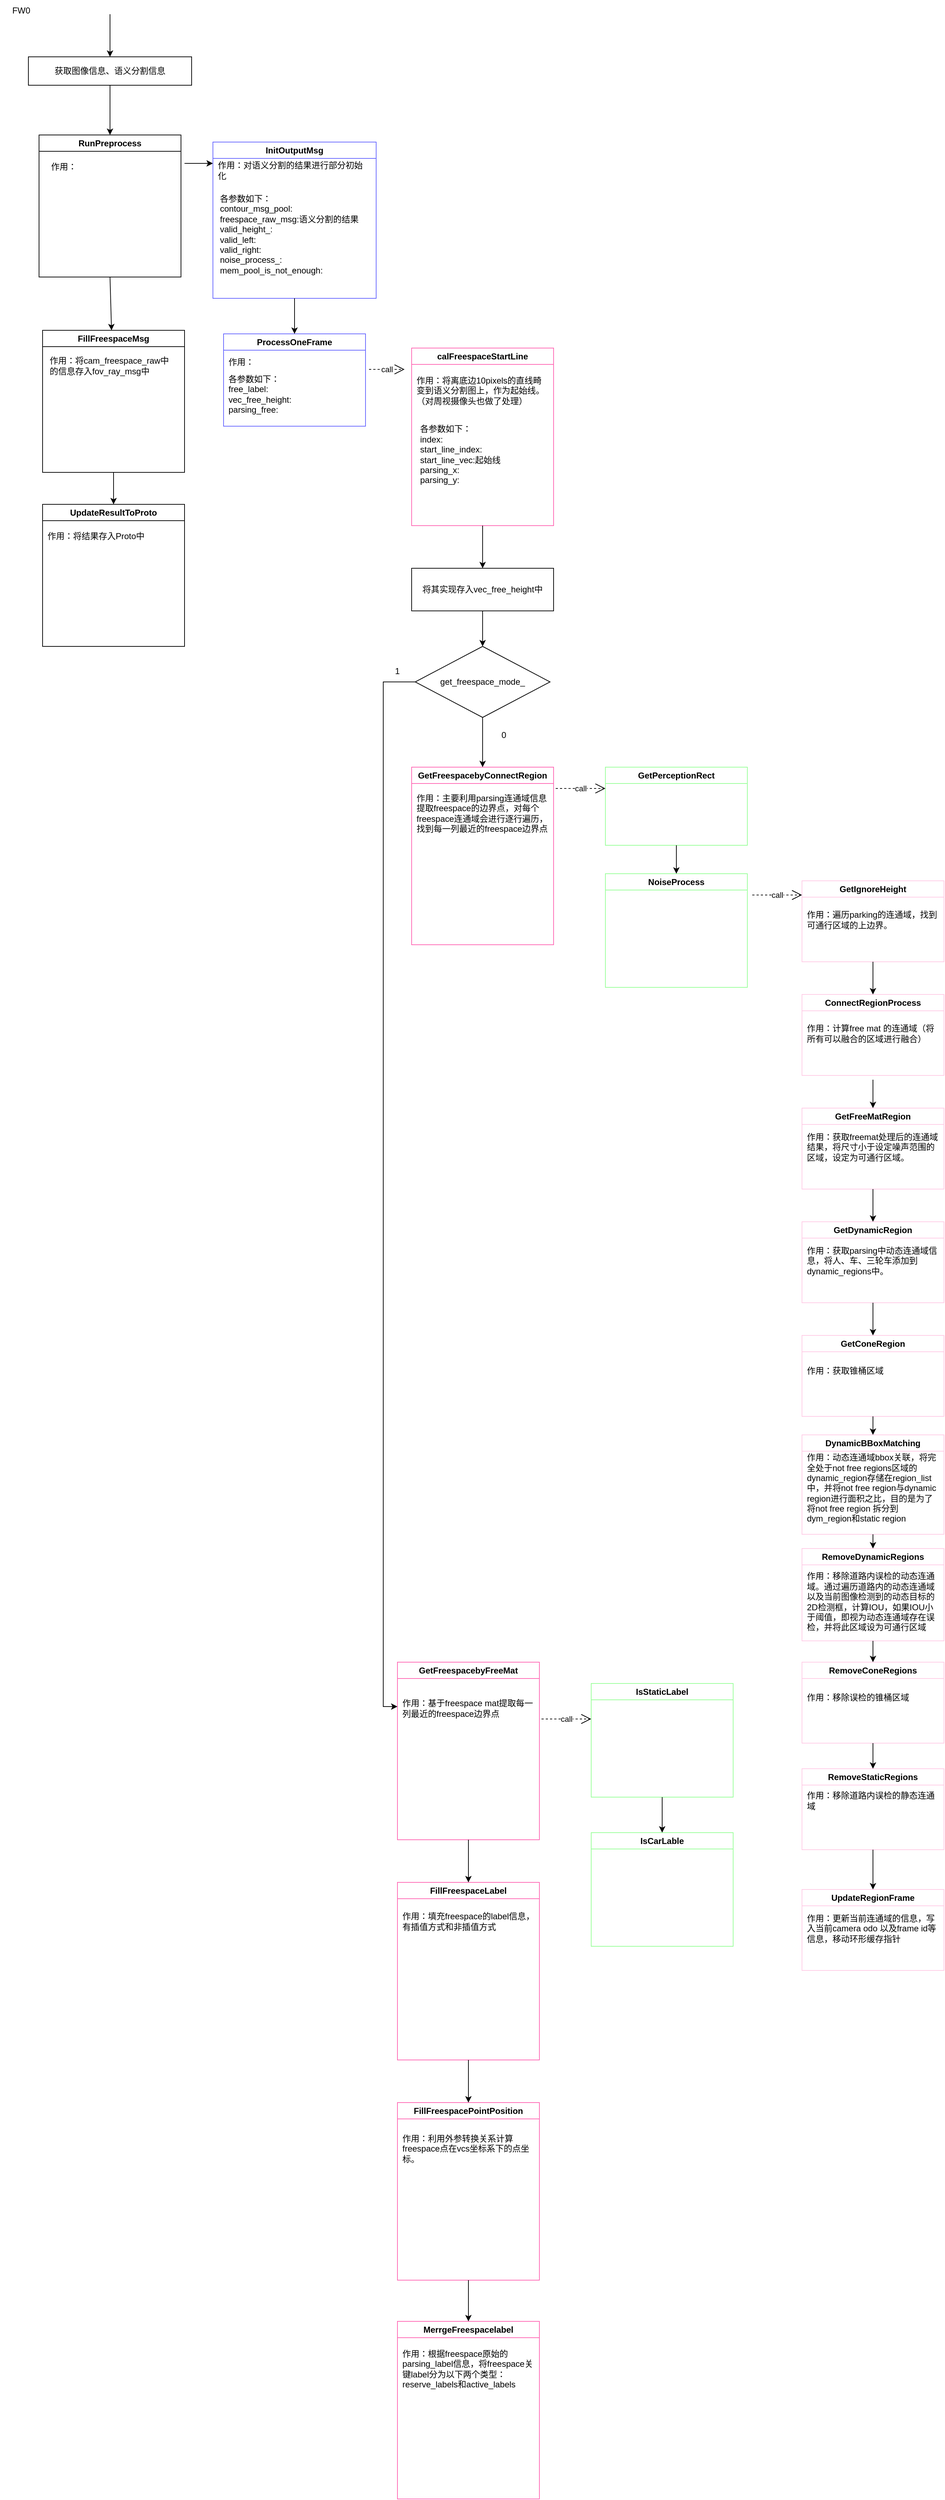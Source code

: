 <mxfile version="21.2.7" type="github">
  <diagram name="第 1 页" id="57BuNKa8IsS4j7cQpLVn">
    <mxGraphModel dx="1763" dy="998" grid="1" gridSize="10" guides="1" tooltips="1" connect="1" arrows="1" fold="1" page="1" pageScale="1" pageWidth="827" pageHeight="1169" math="0" shadow="0">
      <root>
        <mxCell id="0" />
        <mxCell id="1" parent="0" />
        <mxCell id="pPGo_pkk9lnaHYxOd3pL-1" value="FW0" style="text;html=1;strokeColor=none;fillColor=none;align=center;verticalAlign=middle;whiteSpace=wrap;rounded=0;" vertex="1" parent="1">
          <mxGeometry x="60" y="20" width="60" height="30" as="geometry" />
        </mxCell>
        <mxCell id="pPGo_pkk9lnaHYxOd3pL-2" value="获取图像信息、语义分割信息&lt;br&gt;" style="rounded=0;whiteSpace=wrap;html=1;" vertex="1" parent="1">
          <mxGeometry x="100" y="100" width="230" height="40" as="geometry" />
        </mxCell>
        <mxCell id="pPGo_pkk9lnaHYxOd3pL-3" value="" style="endArrow=classic;html=1;rounded=0;entryX=0.5;entryY=0;entryDx=0;entryDy=0;" edge="1" parent="1" target="pPGo_pkk9lnaHYxOd3pL-2">
          <mxGeometry width="50" height="50" relative="1" as="geometry">
            <mxPoint x="215" y="40" as="sourcePoint" />
            <mxPoint x="440" y="200" as="targetPoint" />
          </mxGeometry>
        </mxCell>
        <mxCell id="pPGo_pkk9lnaHYxOd3pL-4" value="RunPreprocess" style="swimlane;whiteSpace=wrap;html=1;" vertex="1" parent="1">
          <mxGeometry x="115" y="210" width="200" height="200" as="geometry" />
        </mxCell>
        <mxCell id="pPGo_pkk9lnaHYxOd3pL-6" value="作用：" style="text;html=1;strokeColor=none;fillColor=none;align=center;verticalAlign=middle;whiteSpace=wrap;rounded=0;" vertex="1" parent="pPGo_pkk9lnaHYxOd3pL-4">
          <mxGeometry x="5" y="30" width="60" height="30" as="geometry" />
        </mxCell>
        <mxCell id="pPGo_pkk9lnaHYxOd3pL-5" value="" style="endArrow=classic;html=1;rounded=0;exitX=0.5;exitY=1;exitDx=0;exitDy=0;entryX=0.5;entryY=0;entryDx=0;entryDy=0;" edge="1" parent="1" source="pPGo_pkk9lnaHYxOd3pL-2" target="pPGo_pkk9lnaHYxOd3pL-4">
          <mxGeometry width="50" height="50" relative="1" as="geometry">
            <mxPoint x="390" y="250" as="sourcePoint" />
            <mxPoint x="440" y="200" as="targetPoint" />
          </mxGeometry>
        </mxCell>
        <mxCell id="pPGo_pkk9lnaHYxOd3pL-8" value="" style="endArrow=classic;html=1;rounded=0;" edge="1" parent="1">
          <mxGeometry width="50" height="50" relative="1" as="geometry">
            <mxPoint x="320" y="250" as="sourcePoint" />
            <mxPoint x="360" y="250" as="targetPoint" />
          </mxGeometry>
        </mxCell>
        <mxCell id="pPGo_pkk9lnaHYxOd3pL-10" value="InitOutputMsg" style="swimlane;whiteSpace=wrap;html=1;strokeColor=#6666FF;" vertex="1" parent="1">
          <mxGeometry x="360" y="220" width="230" height="220" as="geometry" />
        </mxCell>
        <mxCell id="pPGo_pkk9lnaHYxOd3pL-11" value="作用：对语义分割的结果进行部分初始化" style="text;html=1;strokeColor=none;fillColor=none;align=left;verticalAlign=middle;whiteSpace=wrap;rounded=0;" vertex="1" parent="pPGo_pkk9lnaHYxOd3pL-10">
          <mxGeometry x="5" y="30" width="215" height="20" as="geometry" />
        </mxCell>
        <mxCell id="pPGo_pkk9lnaHYxOd3pL-12" value="各参数如下：&lt;br&gt;contour_msg_pool:&lt;br&gt;freespace_raw_msg:语义分割的结果&lt;br&gt;valid_height_:&lt;br&gt;valid_left:&lt;br&gt;valid_right:&lt;br&gt;noise_process_:&lt;br&gt;mem_pool_is_not_enough:&lt;br&gt;" style="text;html=1;strokeColor=none;fillColor=none;align=left;verticalAlign=middle;whiteSpace=wrap;rounded=0;" vertex="1" parent="pPGo_pkk9lnaHYxOd3pL-10">
          <mxGeometry x="7.5" y="60" width="215" height="140" as="geometry" />
        </mxCell>
        <mxCell id="pPGo_pkk9lnaHYxOd3pL-15" value="ProcessOneFrame" style="swimlane;whiteSpace=wrap;html=1;strokeColor=#6666FF;" vertex="1" parent="1">
          <mxGeometry x="375" y="490" width="200" height="130" as="geometry" />
        </mxCell>
        <mxCell id="pPGo_pkk9lnaHYxOd3pL-16" value="作用：" style="text;html=1;strokeColor=none;fillColor=none;align=left;verticalAlign=middle;whiteSpace=wrap;rounded=0;" vertex="1" parent="pPGo_pkk9lnaHYxOd3pL-15">
          <mxGeometry x="5" y="30" width="190" height="20" as="geometry" />
        </mxCell>
        <mxCell id="pPGo_pkk9lnaHYxOd3pL-17" value="各参数如下：&lt;br&gt;free_label:&lt;br&gt;vec_free_height:&lt;br&gt;parsing_free:" style="text;html=1;strokeColor=none;fillColor=none;align=left;verticalAlign=middle;whiteSpace=wrap;rounded=0;" vertex="1" parent="pPGo_pkk9lnaHYxOd3pL-15">
          <mxGeometry x="5" y="50" width="160" height="70" as="geometry" />
        </mxCell>
        <mxCell id="pPGo_pkk9lnaHYxOd3pL-18" value="calFreespaceStartLine" style="swimlane;whiteSpace=wrap;html=1;strokeColor=#FF66B3;" vertex="1" parent="1">
          <mxGeometry x="640" y="510" width="200" height="250" as="geometry" />
        </mxCell>
        <mxCell id="pPGo_pkk9lnaHYxOd3pL-56" value="作用：将离底边10pixels的直线畸变到语义分割图上，作为起始线。&lt;br&gt;（对周视摄像头也做了处理）" style="text;html=1;strokeColor=none;fillColor=none;align=left;verticalAlign=middle;whiteSpace=wrap;rounded=0;" vertex="1" parent="pPGo_pkk9lnaHYxOd3pL-18">
          <mxGeometry x="5" y="30" width="190" height="60" as="geometry" />
        </mxCell>
        <mxCell id="pPGo_pkk9lnaHYxOd3pL-57" value="各参数如下：&lt;br&gt;index:&lt;br&gt;start_line_index:&lt;br&gt;start_line_vec:起始线&lt;br&gt;parsing_x:&lt;br&gt;parsing_y:" style="text;html=1;strokeColor=none;fillColor=none;align=left;verticalAlign=middle;whiteSpace=wrap;rounded=0;" vertex="1" parent="pPGo_pkk9lnaHYxOd3pL-18">
          <mxGeometry x="10" y="100" width="160" height="100" as="geometry" />
        </mxCell>
        <mxCell id="pPGo_pkk9lnaHYxOd3pL-21" value="GetFreespacebyFreeMat" style="swimlane;whiteSpace=wrap;html=1;strokeColor=#FF66B3;" vertex="1" parent="1">
          <mxGeometry x="620" y="2360" width="200" height="250" as="geometry" />
        </mxCell>
        <mxCell id="pPGo_pkk9lnaHYxOd3pL-66" value="作用：基于freespace mat提取每一列最近的freespace边界点" style="text;html=1;strokeColor=none;fillColor=none;align=left;verticalAlign=middle;whiteSpace=wrap;rounded=0;" vertex="1" parent="pPGo_pkk9lnaHYxOd3pL-21">
          <mxGeometry x="5" y="30" width="190" height="70" as="geometry" />
        </mxCell>
        <mxCell id="pPGo_pkk9lnaHYxOd3pL-22" value="GetFreespacebyConnectRegion" style="swimlane;whiteSpace=wrap;html=1;strokeColor=#FF66B3;" vertex="1" parent="1">
          <mxGeometry x="640" y="1100" width="200" height="250" as="geometry" />
        </mxCell>
        <mxCell id="pPGo_pkk9lnaHYxOd3pL-65" value="作用：主要利用parsing连通域信息提取freespace的边界点，对每个freespace连通域会进行逐行遍历，找到每一列最近的freespace边界点" style="text;html=1;strokeColor=none;fillColor=none;align=left;verticalAlign=middle;whiteSpace=wrap;rounded=0;" vertex="1" parent="pPGo_pkk9lnaHYxOd3pL-22">
          <mxGeometry x="5" y="30" width="190" height="70" as="geometry" />
        </mxCell>
        <mxCell id="pPGo_pkk9lnaHYxOd3pL-23" value="FillFreespaceLabel" style="swimlane;whiteSpace=wrap;html=1;strokeColor=#FF66B3;" vertex="1" parent="1">
          <mxGeometry x="620" y="2670" width="200" height="250" as="geometry" />
        </mxCell>
        <mxCell id="pPGo_pkk9lnaHYxOd3pL-68" value="作用：填充freespace的label信息，有插值方式和非插值方式" style="text;html=1;strokeColor=none;fillColor=none;align=left;verticalAlign=middle;whiteSpace=wrap;rounded=0;" vertex="1" parent="pPGo_pkk9lnaHYxOd3pL-23">
          <mxGeometry x="5" y="20" width="190" height="70" as="geometry" />
        </mxCell>
        <mxCell id="pPGo_pkk9lnaHYxOd3pL-24" value="FillFreespacePointPosition" style="swimlane;whiteSpace=wrap;html=1;strokeColor=#FF66B3;" vertex="1" parent="1">
          <mxGeometry x="620" y="2980" width="200" height="250" as="geometry" />
        </mxCell>
        <mxCell id="pPGo_pkk9lnaHYxOd3pL-69" value="作用：利用外参转换关系计算freespace点在vcs坐标系下的点坐标。" style="text;html=1;strokeColor=none;fillColor=none;align=left;verticalAlign=middle;whiteSpace=wrap;rounded=0;" vertex="1" parent="pPGo_pkk9lnaHYxOd3pL-24">
          <mxGeometry x="5" y="30" width="190" height="70" as="geometry" />
        </mxCell>
        <mxCell id="pPGo_pkk9lnaHYxOd3pL-25" value="MerrgeFreespacelabel" style="swimlane;whiteSpace=wrap;html=1;strokeColor=#FF66B3;" vertex="1" parent="1">
          <mxGeometry x="620" y="3288" width="200" height="250" as="geometry" />
        </mxCell>
        <mxCell id="pPGo_pkk9lnaHYxOd3pL-70" value="作用：根据freespace原始的parsing_label信息，将freespace关键label分为以下两个类型：&lt;br&gt;reserve_labels和active_labels" style="text;html=1;strokeColor=none;fillColor=none;align=left;verticalAlign=middle;whiteSpace=wrap;rounded=0;" vertex="1" parent="pPGo_pkk9lnaHYxOd3pL-25">
          <mxGeometry x="5" y="32" width="190" height="70" as="geometry" />
        </mxCell>
        <mxCell id="pPGo_pkk9lnaHYxOd3pL-26" value="IsStaticLabel" style="swimlane;whiteSpace=wrap;html=1;strokeColor=#99FF99;" vertex="1" parent="1">
          <mxGeometry x="893" y="2390" width="200" height="160" as="geometry" />
        </mxCell>
        <mxCell id="pPGo_pkk9lnaHYxOd3pL-29" value="IsCarLable" style="swimlane;whiteSpace=wrap;html=1;strokeColor=#99FF99;" vertex="1" parent="1">
          <mxGeometry x="893" y="2600" width="200" height="160" as="geometry" />
        </mxCell>
        <mxCell id="pPGo_pkk9lnaHYxOd3pL-32" value="call" style="endArrow=open;endSize=12;dashed=1;html=1;rounded=0;entryX=0;entryY=0.5;entryDx=0;entryDy=0;" edge="1" parent="1">
          <mxGeometry width="160" relative="1" as="geometry">
            <mxPoint x="823" y="2440" as="sourcePoint" />
            <mxPoint x="893" y="2440" as="targetPoint" />
          </mxGeometry>
        </mxCell>
        <mxCell id="pPGo_pkk9lnaHYxOd3pL-34" value="call" style="endArrow=open;endSize=12;dashed=1;html=1;rounded=0;" edge="1" parent="1">
          <mxGeometry width="160" relative="1" as="geometry">
            <mxPoint x="580" y="540" as="sourcePoint" />
            <mxPoint x="630" y="540" as="targetPoint" />
          </mxGeometry>
        </mxCell>
        <mxCell id="pPGo_pkk9lnaHYxOd3pL-35" value="" style="endArrow=classic;html=1;rounded=0;exitX=0.5;exitY=1;exitDx=0;exitDy=0;entryX=0.5;entryY=0;entryDx=0;entryDy=0;" edge="1" parent="1" source="pPGo_pkk9lnaHYxOd3pL-10" target="pPGo_pkk9lnaHYxOd3pL-15">
          <mxGeometry width="50" height="50" relative="1" as="geometry">
            <mxPoint x="770" y="480" as="sourcePoint" />
            <mxPoint x="820" y="430" as="targetPoint" />
          </mxGeometry>
        </mxCell>
        <mxCell id="pPGo_pkk9lnaHYxOd3pL-36" value="" style="endArrow=classic;html=1;rounded=0;exitX=0.5;exitY=1;exitDx=0;exitDy=0;" edge="1" parent="1" source="pPGo_pkk9lnaHYxOd3pL-18" target="pPGo_pkk9lnaHYxOd3pL-58">
          <mxGeometry width="50" height="50" relative="1" as="geometry">
            <mxPoint x="783" y="610" as="sourcePoint" />
            <mxPoint x="740" y="850" as="targetPoint" />
          </mxGeometry>
        </mxCell>
        <mxCell id="pPGo_pkk9lnaHYxOd3pL-38" value="" style="endArrow=classic;html=1;rounded=0;exitX=0.5;exitY=1;exitDx=0;exitDy=0;entryX=0.5;entryY=0;entryDx=0;entryDy=0;" edge="1" parent="1" source="pPGo_pkk9lnaHYxOd3pL-21" target="pPGo_pkk9lnaHYxOd3pL-23">
          <mxGeometry width="50" height="50" relative="1" as="geometry">
            <mxPoint x="763" y="2610" as="sourcePoint" />
            <mxPoint x="813" y="2560" as="targetPoint" />
          </mxGeometry>
        </mxCell>
        <mxCell id="pPGo_pkk9lnaHYxOd3pL-39" value="" style="endArrow=classic;html=1;rounded=0;exitX=0.5;exitY=1;exitDx=0;exitDy=0;entryX=0.5;entryY=0;entryDx=0;entryDy=0;" edge="1" parent="1" source="pPGo_pkk9lnaHYxOd3pL-26" target="pPGo_pkk9lnaHYxOd3pL-29">
          <mxGeometry width="50" height="50" relative="1" as="geometry">
            <mxPoint x="763" y="2610" as="sourcePoint" />
            <mxPoint x="813" y="2560" as="targetPoint" />
          </mxGeometry>
        </mxCell>
        <mxCell id="pPGo_pkk9lnaHYxOd3pL-40" value="" style="endArrow=classic;html=1;rounded=0;exitX=0.5;exitY=1;exitDx=0;exitDy=0;entryX=0.5;entryY=0;entryDx=0;entryDy=0;" edge="1" parent="1" source="pPGo_pkk9lnaHYxOd3pL-23" target="pPGo_pkk9lnaHYxOd3pL-24">
          <mxGeometry width="50" height="50" relative="1" as="geometry">
            <mxPoint x="763" y="2940" as="sourcePoint" />
            <mxPoint x="813" y="2890" as="targetPoint" />
          </mxGeometry>
        </mxCell>
        <mxCell id="pPGo_pkk9lnaHYxOd3pL-41" value="" style="endArrow=classic;html=1;rounded=0;exitX=0.5;exitY=1;exitDx=0;exitDy=0;entryX=0.5;entryY=0;entryDx=0;entryDy=0;" edge="1" parent="1" source="pPGo_pkk9lnaHYxOd3pL-24" target="pPGo_pkk9lnaHYxOd3pL-25">
          <mxGeometry width="50" height="50" relative="1" as="geometry">
            <mxPoint x="763" y="3280" as="sourcePoint" />
            <mxPoint x="813" y="3230" as="targetPoint" />
          </mxGeometry>
        </mxCell>
        <mxCell id="pPGo_pkk9lnaHYxOd3pL-42" value="GetPerceptionRect" style="swimlane;whiteSpace=wrap;html=1;strokeColor=#99FF99;" vertex="1" parent="1">
          <mxGeometry x="913" y="1100" width="200" height="110" as="geometry" />
        </mxCell>
        <mxCell id="pPGo_pkk9lnaHYxOd3pL-45" value="call" style="endArrow=open;endSize=12;dashed=1;html=1;rounded=0;entryX=0;entryY=0.5;entryDx=0;entryDy=0;" edge="1" parent="1">
          <mxGeometry width="160" relative="1" as="geometry">
            <mxPoint x="843" y="1130" as="sourcePoint" />
            <mxPoint x="913" y="1130" as="targetPoint" />
          </mxGeometry>
        </mxCell>
        <mxCell id="pPGo_pkk9lnaHYxOd3pL-46" value="NoiseProcess" style="swimlane;whiteSpace=wrap;html=1;strokeColor=#99FF99;" vertex="1" parent="1">
          <mxGeometry x="913" y="1250" width="200" height="160" as="geometry" />
        </mxCell>
        <mxCell id="pPGo_pkk9lnaHYxOd3pL-49" value="" style="endArrow=classic;html=1;rounded=0;exitX=0.5;exitY=1;exitDx=0;exitDy=0;entryX=0.5;entryY=0;entryDx=0;entryDy=0;" edge="1" parent="1" source="pPGo_pkk9lnaHYxOd3pL-42" target="pPGo_pkk9lnaHYxOd3pL-46">
          <mxGeometry width="50" height="50" relative="1" as="geometry">
            <mxPoint x="773" y="1350" as="sourcePoint" />
            <mxPoint x="823" y="1300" as="targetPoint" />
          </mxGeometry>
        </mxCell>
        <mxCell id="pPGo_pkk9lnaHYxOd3pL-50" value="FillFreespaceMsg" style="swimlane;whiteSpace=wrap;html=1;" vertex="1" parent="1">
          <mxGeometry x="120" y="485" width="200" height="200" as="geometry" />
        </mxCell>
        <mxCell id="pPGo_pkk9lnaHYxOd3pL-51" value="作用：将cam_freespace_raw中的信息存入fov_ray_msg中" style="text;html=1;strokeColor=none;fillColor=none;align=left;verticalAlign=middle;whiteSpace=wrap;rounded=0;" vertex="1" parent="pPGo_pkk9lnaHYxOd3pL-50">
          <mxGeometry x="7.5" y="35" width="175" height="30" as="geometry" />
        </mxCell>
        <mxCell id="pPGo_pkk9lnaHYxOd3pL-52" value="" style="endArrow=classic;html=1;rounded=0;exitX=0.5;exitY=1;exitDx=0;exitDy=0;" edge="1" parent="1" source="pPGo_pkk9lnaHYxOd3pL-4" target="pPGo_pkk9lnaHYxOd3pL-50">
          <mxGeometry width="50" height="50" relative="1" as="geometry">
            <mxPoint x="710" y="500" as="sourcePoint" />
            <mxPoint x="760" y="450" as="targetPoint" />
          </mxGeometry>
        </mxCell>
        <mxCell id="pPGo_pkk9lnaHYxOd3pL-53" value="UpdateResultToProto" style="swimlane;whiteSpace=wrap;html=1;" vertex="1" parent="1">
          <mxGeometry x="120" y="730" width="200" height="200" as="geometry" />
        </mxCell>
        <mxCell id="pPGo_pkk9lnaHYxOd3pL-54" value="作用：将结果存入Proto中" style="text;html=1;strokeColor=none;fillColor=none;align=left;verticalAlign=middle;whiteSpace=wrap;rounded=0;" vertex="1" parent="pPGo_pkk9lnaHYxOd3pL-53">
          <mxGeometry x="5" y="30" width="155" height="30" as="geometry" />
        </mxCell>
        <mxCell id="pPGo_pkk9lnaHYxOd3pL-55" value="" style="endArrow=classic;html=1;rounded=0;exitX=0.5;exitY=1;exitDx=0;exitDy=0;entryX=0.5;entryY=0;entryDx=0;entryDy=0;" edge="1" parent="1" source="pPGo_pkk9lnaHYxOd3pL-50" target="pPGo_pkk9lnaHYxOd3pL-53">
          <mxGeometry width="50" height="50" relative="1" as="geometry">
            <mxPoint x="710" y="500" as="sourcePoint" />
            <mxPoint x="760" y="450" as="targetPoint" />
          </mxGeometry>
        </mxCell>
        <mxCell id="pPGo_pkk9lnaHYxOd3pL-58" value="将其实现存入vec_free_height中" style="rounded=0;whiteSpace=wrap;html=1;" vertex="1" parent="1">
          <mxGeometry x="640" y="820" width="200" height="60" as="geometry" />
        </mxCell>
        <mxCell id="pPGo_pkk9lnaHYxOd3pL-62" style="edgeStyle=orthogonalEdgeStyle;rounded=0;orthogonalLoop=1;jettySize=auto;html=1;exitX=0;exitY=0.5;exitDx=0;exitDy=0;entryX=0;entryY=0.25;entryDx=0;entryDy=0;" edge="1" parent="1" source="pPGo_pkk9lnaHYxOd3pL-59" target="pPGo_pkk9lnaHYxOd3pL-21">
          <mxGeometry relative="1" as="geometry" />
        </mxCell>
        <mxCell id="pPGo_pkk9lnaHYxOd3pL-59" value="get_freespace_mode_" style="rhombus;whiteSpace=wrap;html=1;" vertex="1" parent="1">
          <mxGeometry x="645" y="930" width="190" height="100" as="geometry" />
        </mxCell>
        <mxCell id="pPGo_pkk9lnaHYxOd3pL-60" value="" style="endArrow=classic;html=1;rounded=0;exitX=0.5;exitY=1;exitDx=0;exitDy=0;entryX=0.5;entryY=0;entryDx=0;entryDy=0;" edge="1" parent="1" source="pPGo_pkk9lnaHYxOd3pL-59" target="pPGo_pkk9lnaHYxOd3pL-22">
          <mxGeometry width="50" height="50" relative="1" as="geometry">
            <mxPoint x="780" y="1260" as="sourcePoint" />
            <mxPoint x="830" y="1210" as="targetPoint" />
          </mxGeometry>
        </mxCell>
        <mxCell id="pPGo_pkk9lnaHYxOd3pL-63" value="0" style="text;html=1;strokeColor=none;fillColor=none;align=center;verticalAlign=middle;whiteSpace=wrap;rounded=0;" vertex="1" parent="1">
          <mxGeometry x="740" y="1040" width="60" height="30" as="geometry" />
        </mxCell>
        <mxCell id="pPGo_pkk9lnaHYxOd3pL-64" value="1" style="text;html=1;strokeColor=none;fillColor=none;align=center;verticalAlign=middle;whiteSpace=wrap;rounded=0;" vertex="1" parent="1">
          <mxGeometry x="590" y="950" width="60" height="30" as="geometry" />
        </mxCell>
        <mxCell id="pPGo_pkk9lnaHYxOd3pL-67" value="" style="endArrow=classic;html=1;rounded=0;exitX=0.5;exitY=1;exitDx=0;exitDy=0;entryX=0.5;entryY=0;entryDx=0;entryDy=0;" edge="1" parent="1" source="pPGo_pkk9lnaHYxOd3pL-58" target="pPGo_pkk9lnaHYxOd3pL-59">
          <mxGeometry width="50" height="50" relative="1" as="geometry">
            <mxPoint x="780" y="800" as="sourcePoint" />
            <mxPoint x="830" y="750" as="targetPoint" />
          </mxGeometry>
        </mxCell>
        <mxCell id="pPGo_pkk9lnaHYxOd3pL-71" value="GetIgnoreHeight" style="swimlane;whiteSpace=wrap;html=1;strokeColor=#FFCCE6;" vertex="1" parent="1">
          <mxGeometry x="1190" y="1260" width="200" height="114" as="geometry" />
        </mxCell>
        <mxCell id="pPGo_pkk9lnaHYxOd3pL-72" value="作用：遍历parking的连通域，找到可通行区域的上边界。" style="text;html=1;strokeColor=none;fillColor=none;align=left;verticalAlign=middle;whiteSpace=wrap;rounded=0;" vertex="1" parent="pPGo_pkk9lnaHYxOd3pL-71">
          <mxGeometry x="5" y="30" width="190" height="50" as="geometry" />
        </mxCell>
        <mxCell id="pPGo_pkk9lnaHYxOd3pL-73" value="ConnectRegionProcess" style="swimlane;whiteSpace=wrap;html=1;strokeColor=#FFCCE6;" vertex="1" parent="1">
          <mxGeometry x="1190" y="1420" width="200" height="114" as="geometry" />
        </mxCell>
        <mxCell id="pPGo_pkk9lnaHYxOd3pL-74" value="作用：计算free mat 的连通域（将所有可以融合的区域进行融合）" style="text;html=1;strokeColor=none;fillColor=none;align=left;verticalAlign=middle;whiteSpace=wrap;rounded=0;" vertex="1" parent="pPGo_pkk9lnaHYxOd3pL-73">
          <mxGeometry x="5" y="30" width="190" height="50" as="geometry" />
        </mxCell>
        <mxCell id="pPGo_pkk9lnaHYxOd3pL-75" value="GetFreeMatRegion" style="swimlane;whiteSpace=wrap;html=1;strokeColor=#FFCCE6;" vertex="1" parent="1">
          <mxGeometry x="1190" y="1580" width="200" height="114" as="geometry" />
        </mxCell>
        <mxCell id="pPGo_pkk9lnaHYxOd3pL-76" value="作用：获取freemat处理后的连通域结果，将尺寸小于设定噪声范围的区域，设定为可通行区域。" style="text;html=1;strokeColor=none;fillColor=none;align=left;verticalAlign=middle;whiteSpace=wrap;rounded=0;" vertex="1" parent="pPGo_pkk9lnaHYxOd3pL-75">
          <mxGeometry x="5" y="30" width="190" height="50" as="geometry" />
        </mxCell>
        <mxCell id="pPGo_pkk9lnaHYxOd3pL-77" value="GetDynamicRegion" style="swimlane;whiteSpace=wrap;html=1;strokeColor=#FFCCE6;" vertex="1" parent="1">
          <mxGeometry x="1190" y="1740" width="200" height="114" as="geometry" />
        </mxCell>
        <mxCell id="pPGo_pkk9lnaHYxOd3pL-78" value="作用：获取parsing中动态连通域信息，将人、车、三轮车添加到dynamic_regions中。" style="text;html=1;strokeColor=none;fillColor=none;align=left;verticalAlign=middle;whiteSpace=wrap;rounded=0;" vertex="1" parent="pPGo_pkk9lnaHYxOd3pL-77">
          <mxGeometry x="5" y="30" width="190" height="50" as="geometry" />
        </mxCell>
        <mxCell id="pPGo_pkk9lnaHYxOd3pL-79" value="GetConeRegion" style="swimlane;whiteSpace=wrap;html=1;strokeColor=#FFCCE6;" vertex="1" parent="1">
          <mxGeometry x="1190" y="1900" width="200" height="114" as="geometry" />
        </mxCell>
        <mxCell id="pPGo_pkk9lnaHYxOd3pL-80" value="作用：获取锥桶区域" style="text;html=1;strokeColor=none;fillColor=none;align=left;verticalAlign=middle;whiteSpace=wrap;rounded=0;" vertex="1" parent="pPGo_pkk9lnaHYxOd3pL-79">
          <mxGeometry x="5" y="30" width="190" height="40" as="geometry" />
        </mxCell>
        <mxCell id="pPGo_pkk9lnaHYxOd3pL-81" value="DynamicBBoxMatching" style="swimlane;whiteSpace=wrap;html=1;strokeColor=#FFCCE6;" vertex="1" parent="1">
          <mxGeometry x="1190" y="2040" width="200" height="140" as="geometry" />
        </mxCell>
        <mxCell id="pPGo_pkk9lnaHYxOd3pL-82" value="作用：动态连通域bbox关联，将完全处于not free regions区域的dynamic_region存储在region_list中，并将not free region与dynamic region进行面积之比，目的是为了将not free region 拆分到dym_region和static region" style="text;html=1;strokeColor=none;fillColor=none;align=left;verticalAlign=middle;whiteSpace=wrap;rounded=0;" vertex="1" parent="pPGo_pkk9lnaHYxOd3pL-81">
          <mxGeometry x="5" y="40" width="190" height="70" as="geometry" />
        </mxCell>
        <mxCell id="pPGo_pkk9lnaHYxOd3pL-83" value="RemoveDynamicRegions" style="swimlane;whiteSpace=wrap;html=1;strokeColor=#FFCCE6;" vertex="1" parent="1">
          <mxGeometry x="1190" y="2200" width="200" height="130" as="geometry" />
        </mxCell>
        <mxCell id="pPGo_pkk9lnaHYxOd3pL-84" value="作用：移除道路内误检的动态连通域。通过遍历道路内的动态连通域以及当前图像检测到的动态目标的2D检测框，计算IOU，如果IOU小于阈值，即视为动态连通域存在误检，并将此区域设为可通行区域" style="text;html=1;strokeColor=none;fillColor=none;align=left;verticalAlign=middle;whiteSpace=wrap;rounded=0;" vertex="1" parent="pPGo_pkk9lnaHYxOd3pL-83">
          <mxGeometry x="5" y="30" width="190" height="90" as="geometry" />
        </mxCell>
        <mxCell id="pPGo_pkk9lnaHYxOd3pL-86" value="RemoveConeRegions" style="swimlane;whiteSpace=wrap;html=1;strokeColor=#FFCCE6;" vertex="1" parent="1">
          <mxGeometry x="1190" y="2360" width="200" height="114" as="geometry" />
        </mxCell>
        <mxCell id="pPGo_pkk9lnaHYxOd3pL-87" value="作用：移除误检的锥桶区域" style="text;html=1;strokeColor=none;fillColor=none;align=left;verticalAlign=middle;whiteSpace=wrap;rounded=0;" vertex="1" parent="pPGo_pkk9lnaHYxOd3pL-86">
          <mxGeometry x="5" y="30" width="190" height="40" as="geometry" />
        </mxCell>
        <mxCell id="pPGo_pkk9lnaHYxOd3pL-88" value="RemoveStaticRegions" style="swimlane;whiteSpace=wrap;html=1;strokeColor=#FFCCE6;" vertex="1" parent="1">
          <mxGeometry x="1190" y="2510" width="200" height="114" as="geometry" />
        </mxCell>
        <mxCell id="pPGo_pkk9lnaHYxOd3pL-89" value="作用：移除道路内误检的静态连通域" style="text;html=1;strokeColor=none;fillColor=none;align=left;verticalAlign=middle;whiteSpace=wrap;rounded=0;" vertex="1" parent="pPGo_pkk9lnaHYxOd3pL-88">
          <mxGeometry x="5" y="30" width="190" height="30" as="geometry" />
        </mxCell>
        <mxCell id="pPGo_pkk9lnaHYxOd3pL-90" value="UpdateRegionFrame" style="swimlane;whiteSpace=wrap;html=1;strokeColor=#FFCCE6;" vertex="1" parent="1">
          <mxGeometry x="1190" y="2680" width="200" height="114" as="geometry" />
        </mxCell>
        <mxCell id="pPGo_pkk9lnaHYxOd3pL-91" value="作用：更新当前连通域的信息，写入当前camera odo 以及frame id等信息，移动环形缓存指针" style="text;html=1;strokeColor=none;fillColor=none;align=left;verticalAlign=middle;whiteSpace=wrap;rounded=0;" vertex="1" parent="pPGo_pkk9lnaHYxOd3pL-90">
          <mxGeometry x="5" y="30" width="190" height="50" as="geometry" />
        </mxCell>
        <mxCell id="pPGo_pkk9lnaHYxOd3pL-92" value="call" style="endArrow=open;endSize=12;dashed=1;html=1;rounded=0;entryX=0;entryY=0.5;entryDx=0;entryDy=0;" edge="1" parent="1">
          <mxGeometry width="160" relative="1" as="geometry">
            <mxPoint x="1120" y="1280" as="sourcePoint" />
            <mxPoint x="1190" y="1280" as="targetPoint" />
          </mxGeometry>
        </mxCell>
        <mxCell id="pPGo_pkk9lnaHYxOd3pL-93" value="" style="endArrow=classic;html=1;rounded=0;exitX=0.5;exitY=1;exitDx=0;exitDy=0;" edge="1" parent="1" source="pPGo_pkk9lnaHYxOd3pL-71" target="pPGo_pkk9lnaHYxOd3pL-73">
          <mxGeometry width="50" height="50" relative="1" as="geometry">
            <mxPoint x="1330" y="1870" as="sourcePoint" />
            <mxPoint x="1380" y="1820" as="targetPoint" />
          </mxGeometry>
        </mxCell>
        <mxCell id="pPGo_pkk9lnaHYxOd3pL-94" value="" style="endArrow=classic;html=1;rounded=0;entryX=0.5;entryY=0;entryDx=0;entryDy=0;" edge="1" parent="1" target="pPGo_pkk9lnaHYxOd3pL-75">
          <mxGeometry width="50" height="50" relative="1" as="geometry">
            <mxPoint x="1290" y="1540" as="sourcePoint" />
            <mxPoint x="1380" y="1820" as="targetPoint" />
          </mxGeometry>
        </mxCell>
        <mxCell id="pPGo_pkk9lnaHYxOd3pL-95" value="" style="endArrow=classic;html=1;rounded=0;exitX=0.5;exitY=1;exitDx=0;exitDy=0;" edge="1" parent="1" source="pPGo_pkk9lnaHYxOd3pL-75" target="pPGo_pkk9lnaHYxOd3pL-77">
          <mxGeometry width="50" height="50" relative="1" as="geometry">
            <mxPoint x="1300" y="1700" as="sourcePoint" />
            <mxPoint x="1380" y="1820" as="targetPoint" />
          </mxGeometry>
        </mxCell>
        <mxCell id="pPGo_pkk9lnaHYxOd3pL-96" value="" style="endArrow=classic;html=1;rounded=0;exitX=0.5;exitY=1;exitDx=0;exitDy=0;" edge="1" parent="1" source="pPGo_pkk9lnaHYxOd3pL-77" target="pPGo_pkk9lnaHYxOd3pL-79">
          <mxGeometry width="50" height="50" relative="1" as="geometry">
            <mxPoint x="1330" y="1690" as="sourcePoint" />
            <mxPoint x="1380" y="1640" as="targetPoint" />
          </mxGeometry>
        </mxCell>
        <mxCell id="pPGo_pkk9lnaHYxOd3pL-97" value="" style="endArrow=classic;html=1;rounded=0;exitX=0.5;exitY=1;exitDx=0;exitDy=0;entryX=0.5;entryY=0;entryDx=0;entryDy=0;" edge="1" parent="1" source="pPGo_pkk9lnaHYxOd3pL-79" target="pPGo_pkk9lnaHYxOd3pL-81">
          <mxGeometry width="50" height="50" relative="1" as="geometry">
            <mxPoint x="1330" y="2060" as="sourcePoint" />
            <mxPoint x="1380" y="2010" as="targetPoint" />
          </mxGeometry>
        </mxCell>
        <mxCell id="pPGo_pkk9lnaHYxOd3pL-98" value="" style="endArrow=classic;html=1;rounded=0;exitX=0.5;exitY=1;exitDx=0;exitDy=0;entryX=0.5;entryY=0;entryDx=0;entryDy=0;" edge="1" parent="1" source="pPGo_pkk9lnaHYxOd3pL-81" target="pPGo_pkk9lnaHYxOd3pL-83">
          <mxGeometry width="50" height="50" relative="1" as="geometry">
            <mxPoint x="1280" y="2180" as="sourcePoint" />
            <mxPoint x="1380" y="2560" as="targetPoint" />
          </mxGeometry>
        </mxCell>
        <mxCell id="pPGo_pkk9lnaHYxOd3pL-99" value="" style="endArrow=classic;html=1;rounded=0;exitX=0.5;exitY=1;exitDx=0;exitDy=0;entryX=0.5;entryY=0;entryDx=0;entryDy=0;" edge="1" parent="1" source="pPGo_pkk9lnaHYxOd3pL-83" target="pPGo_pkk9lnaHYxOd3pL-86">
          <mxGeometry width="50" height="50" relative="1" as="geometry">
            <mxPoint x="1330" y="2800" as="sourcePoint" />
            <mxPoint x="1380" y="2750" as="targetPoint" />
          </mxGeometry>
        </mxCell>
        <mxCell id="pPGo_pkk9lnaHYxOd3pL-100" value="" style="endArrow=classic;html=1;rounded=0;exitX=0.5;exitY=1;exitDx=0;exitDy=0;entryX=0.5;entryY=0;entryDx=0;entryDy=0;" edge="1" parent="1" source="pPGo_pkk9lnaHYxOd3pL-86" target="pPGo_pkk9lnaHYxOd3pL-88">
          <mxGeometry width="50" height="50" relative="1" as="geometry">
            <mxPoint x="1330" y="2800" as="sourcePoint" />
            <mxPoint x="1380" y="2750" as="targetPoint" />
          </mxGeometry>
        </mxCell>
        <mxCell id="pPGo_pkk9lnaHYxOd3pL-101" value="" style="endArrow=classic;html=1;rounded=0;exitX=0.5;exitY=1;exitDx=0;exitDy=0;entryX=0.5;entryY=0;entryDx=0;entryDy=0;" edge="1" parent="1" source="pPGo_pkk9lnaHYxOd3pL-88" target="pPGo_pkk9lnaHYxOd3pL-90">
          <mxGeometry width="50" height="50" relative="1" as="geometry">
            <mxPoint x="1330" y="2800" as="sourcePoint" />
            <mxPoint x="1380" y="2750" as="targetPoint" />
          </mxGeometry>
        </mxCell>
      </root>
    </mxGraphModel>
  </diagram>
</mxfile>
